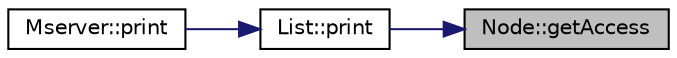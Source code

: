 digraph "Node::getAccess"
{
 // LATEX_PDF_SIZE
  edge [fontname="Helvetica",fontsize="10",labelfontname="Helvetica",labelfontsize="10"];
  node [fontname="Helvetica",fontsize="10",shape=record];
  rankdir="RL";
  Node1 [label="Node::getAccess",height=0.2,width=0.4,color="black", fillcolor="grey75", style="filled", fontcolor="black",tooltip=" "];
  Node1 -> Node2 [dir="back",color="midnightblue",fontsize="10",style="solid"];
  Node2 [label="List::print",height=0.2,width=0.4,color="black", fillcolor="white", style="filled",URL="$classList.html#a2ffef25cafd0dc10d9fc0e0609a2cd37",tooltip=" "];
  Node2 -> Node3 [dir="back",color="midnightblue",fontsize="10",style="solid"];
  Node3 [label="Mserver::print",height=0.2,width=0.4,color="black", fillcolor="white", style="filled",URL="$classMserver.html#add31754939d652467f196819a7e56945",tooltip=" "];
}
